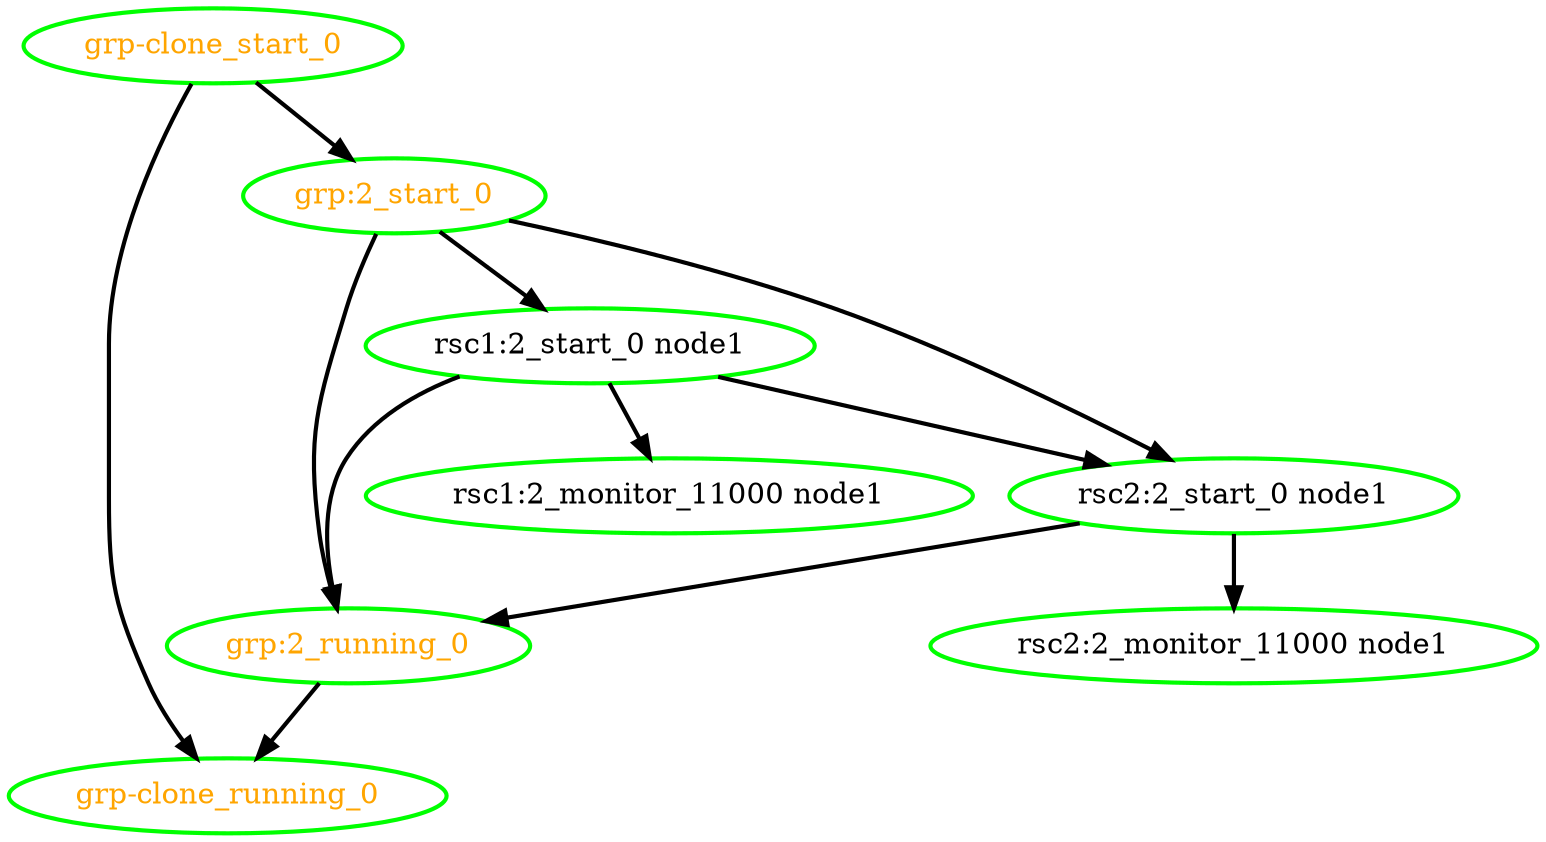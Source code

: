  digraph "g" {
"grp-clone_running_0" [ style=bold color="green" fontcolor="orange"]
"grp-clone_start_0" -> "grp-clone_running_0" [ style = bold]
"grp-clone_start_0" -> "grp:2_start_0" [ style = bold]
"grp-clone_start_0" [ style=bold color="green" fontcolor="orange"]
"grp:2_running_0" -> "grp-clone_running_0" [ style = bold]
"grp:2_running_0" [ style=bold color="green" fontcolor="orange"]
"grp:2_start_0" -> "grp:2_running_0" [ style = bold]
"grp:2_start_0" -> "rsc1:2_start_0 node1" [ style = bold]
"grp:2_start_0" -> "rsc2:2_start_0 node1" [ style = bold]
"grp:2_start_0" [ style=bold color="green" fontcolor="orange"]
"rsc1:2_monitor_11000 node1" [ style=bold color="green" fontcolor="black"]
"rsc1:2_start_0 node1" -> "grp:2_running_0" [ style = bold]
"rsc1:2_start_0 node1" -> "rsc1:2_monitor_11000 node1" [ style = bold]
"rsc1:2_start_0 node1" -> "rsc2:2_start_0 node1" [ style = bold]
"rsc1:2_start_0 node1" [ style=bold color="green" fontcolor="black"]
"rsc2:2_monitor_11000 node1" [ style=bold color="green" fontcolor="black"]
"rsc2:2_start_0 node1" -> "grp:2_running_0" [ style = bold]
"rsc2:2_start_0 node1" -> "rsc2:2_monitor_11000 node1" [ style = bold]
"rsc2:2_start_0 node1" [ style=bold color="green" fontcolor="black"]
}
